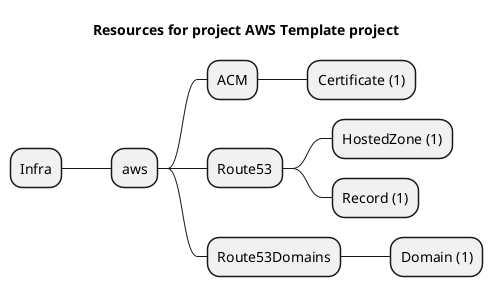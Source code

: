 @startmindmap
title Resources for project AWS Template project
skinparam monochrome true
+ Infra
++ aws
+++ ACM
++++ Certificate (1)
+++ Route53
++++ HostedZone (1)
++++ Record (1)
+++ Route53Domains
++++ Domain (1)
@endmindmap
